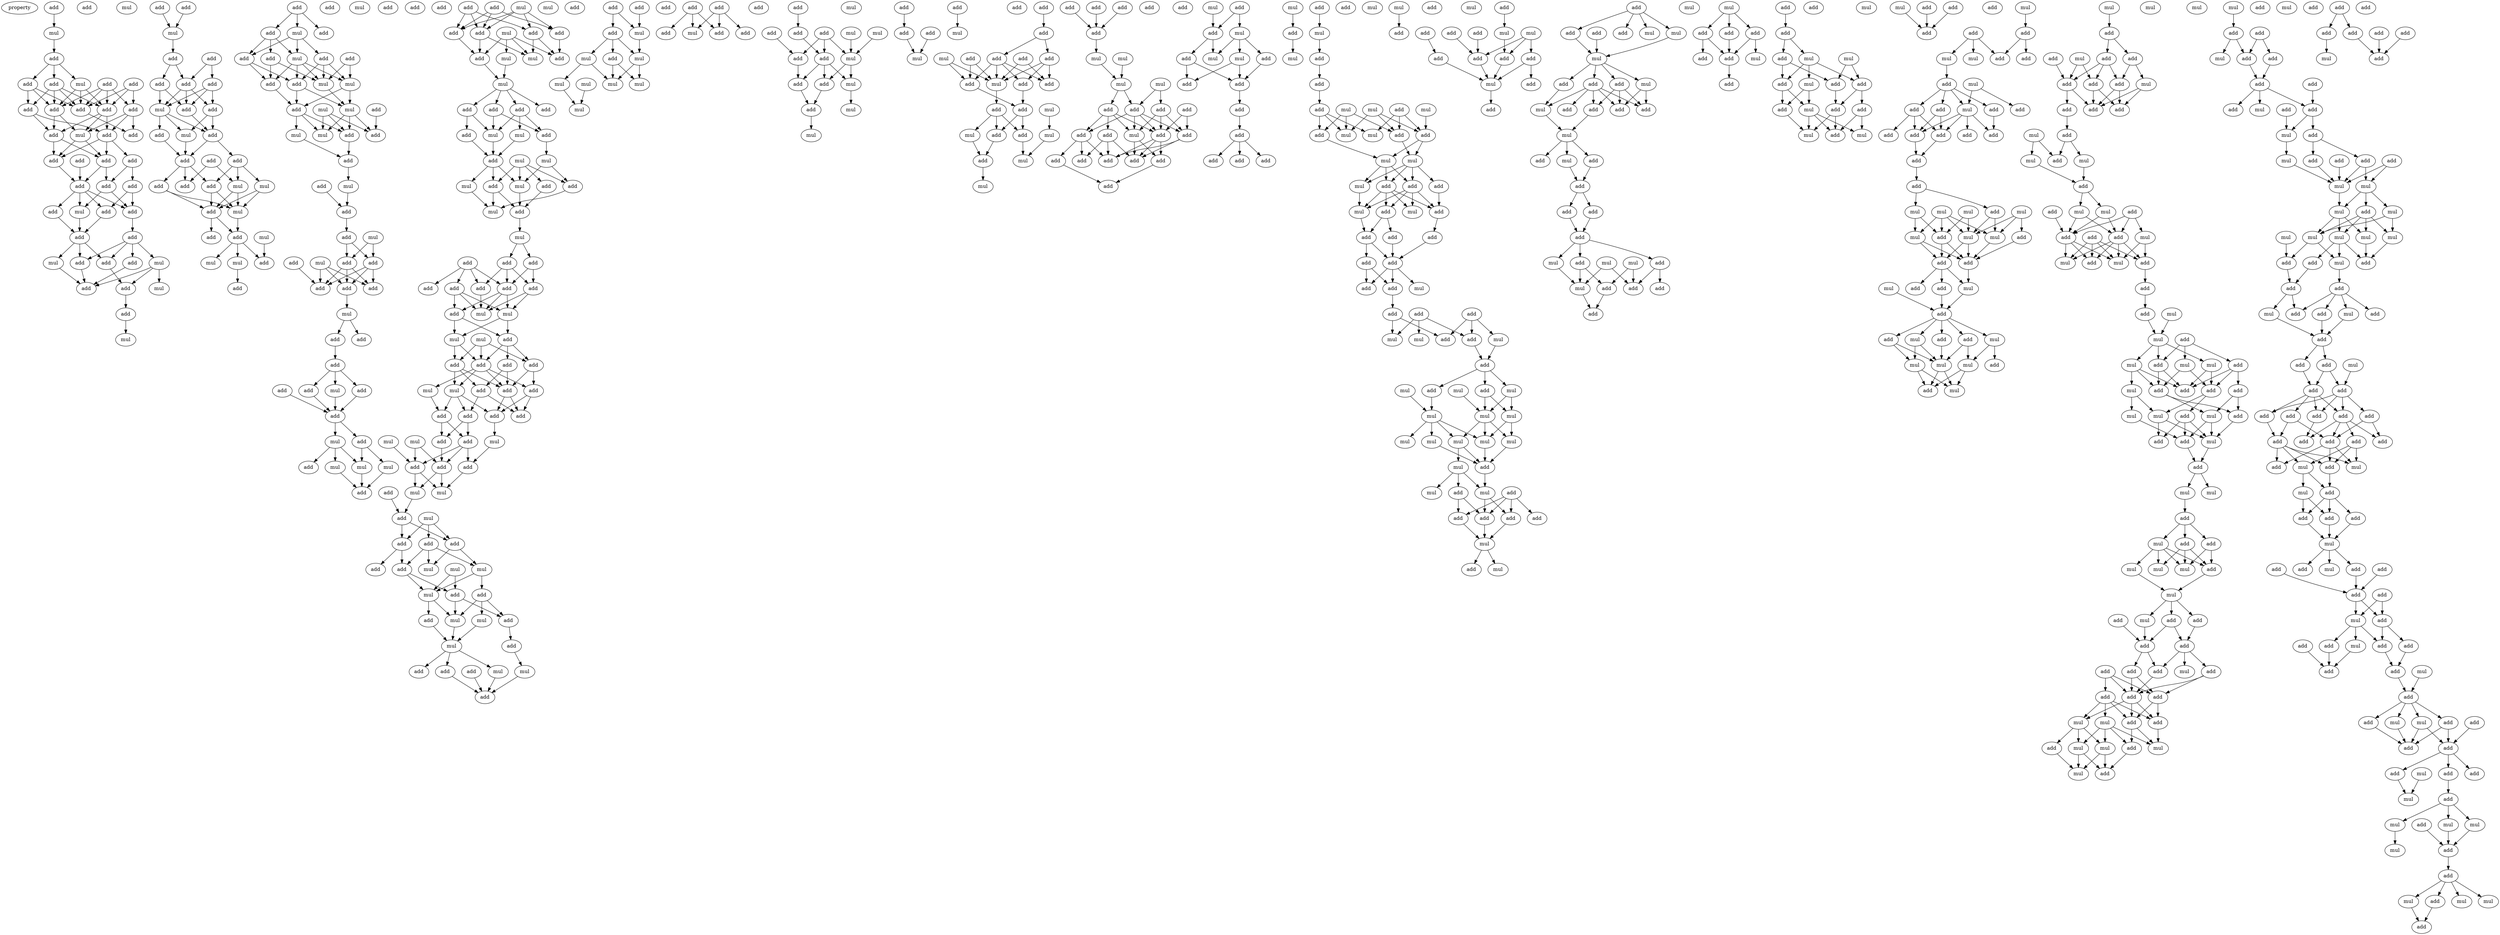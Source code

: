 digraph {
    node [fontcolor=black]
    property [mul=2,lf=1.8]
    0 [ label = add ];
    1 [ label = mul ];
    2 [ label = add ];
    3 [ label = add ];
    4 [ label = add ];
    5 [ label = mul ];
    6 [ label = add ];
    7 [ label = add ];
    8 [ label = add ];
    9 [ label = add ];
    10 [ label = add ];
    11 [ label = add ];
    12 [ label = add ];
    13 [ label = mul ];
    14 [ label = add ];
    15 [ label = add ];
    16 [ label = add ];
    17 [ label = add ];
    18 [ label = add ];
    19 [ label = add ];
    20 [ label = add ];
    21 [ label = add ];
    22 [ label = add ];
    23 [ label = add ];
    24 [ label = add ];
    25 [ label = add ];
    26 [ label = mul ];
    27 [ label = add ];
    28 [ label = add ];
    29 [ label = add ];
    30 [ label = add ];
    31 [ label = add ];
    32 [ label = mul ];
    33 [ label = add ];
    34 [ label = mul ];
    35 [ label = add ];
    36 [ label = mul ];
    37 [ label = add ];
    38 [ label = add ];
    39 [ label = add ];
    40 [ label = mul ];
    41 [ label = mul ];
    42 [ label = add ];
    43 [ label = add ];
    44 [ label = mul ];
    45 [ label = add ];
    46 [ label = add ];
    47 [ label = add ];
    48 [ label = add ];
    49 [ label = add ];
    50 [ label = add ];
    51 [ label = add ];
    52 [ label = mul ];
    53 [ label = add ];
    54 [ label = add ];
    55 [ label = mul ];
    56 [ label = add ];
    57 [ label = add ];
    58 [ label = add ];
    59 [ label = add ];
    60 [ label = add ];
    61 [ label = mul ];
    62 [ label = add ];
    63 [ label = mul ];
    64 [ label = add ];
    65 [ label = mul ];
    66 [ label = mul ];
    67 [ label = add ];
    68 [ label = add ];
    69 [ label = mul ];
    70 [ label = mul ];
    71 [ label = add ];
    72 [ label = add ];
    73 [ label = add ];
    74 [ label = mul ];
    75 [ label = add ];
    76 [ label = add ];
    77 [ label = add ];
    78 [ label = mul ];
    79 [ label = add ];
    80 [ label = add ];
    81 [ label = add ];
    82 [ label = add ];
    83 [ label = mul ];
    84 [ label = mul ];
    85 [ label = add ];
    86 [ label = add ];
    87 [ label = add ];
    88 [ label = mul ];
    89 [ label = mul ];
    90 [ label = add ];
    91 [ label = add ];
    92 [ label = mul ];
    93 [ label = add ];
    94 [ label = mul ];
    95 [ label = add ];
    96 [ label = add ];
    97 [ label = mul ];
    98 [ label = add ];
    99 [ label = mul ];
    100 [ label = add ];
    101 [ label = mul ];
    102 [ label = add ];
    103 [ label = add ];
    104 [ label = add ];
    105 [ label = add ];
    106 [ label = add ];
    107 [ label = mul ];
    108 [ label = add ];
    109 [ label = mul ];
    110 [ label = add ];
    111 [ label = add ];
    112 [ label = add ];
    113 [ label = add ];
    114 [ label = add ];
    115 [ label = add ];
    116 [ label = mul ];
    117 [ label = add ];
    118 [ label = add ];
    119 [ label = add ];
    120 [ label = mul ];
    121 [ label = add ];
    122 [ label = add ];
    123 [ label = mul ];
    124 [ label = mul ];
    125 [ label = mul ];
    126 [ label = add ];
    127 [ label = add ];
    128 [ label = mul ];
    129 [ label = add ];
    130 [ label = add ];
    131 [ label = add ];
    132 [ label = add ];
    133 [ label = add ];
    134 [ label = add ];
    135 [ label = mul ];
    136 [ label = mul ];
    137 [ label = mul ];
    138 [ label = mul ];
    139 [ label = add ];
    140 [ label = add ];
    141 [ label = mul ];
    142 [ label = add ];
    143 [ label = add ];
    144 [ label = add ];
    145 [ label = add ];
    146 [ label = mul ];
    147 [ label = add ];
    148 [ label = add ];
    149 [ label = mul ];
    150 [ label = mul ];
    151 [ label = add ];
    152 [ label = mul ];
    153 [ label = mul ];
    154 [ label = mul ];
    155 [ label = add ];
    156 [ label = add ];
    157 [ label = add ];
    158 [ label = add ];
    159 [ label = mul ];
    160 [ label = mul ];
    161 [ label = add ];
    162 [ label = add ];
    163 [ label = add ];
    164 [ label = add ];
    165 [ label = add ];
    166 [ label = add ];
    167 [ label = add ];
    168 [ label = add ];
    169 [ label = add ];
    170 [ label = mul ];
    171 [ label = mul ];
    172 [ label = mul ];
    173 [ label = add ];
    174 [ label = mul ];
    175 [ label = add ];
    176 [ label = add ];
    177 [ label = add ];
    178 [ label = add ];
    179 [ label = add ];
    180 [ label = add ];
    181 [ label = mul ];
    182 [ label = add ];
    183 [ label = mul ];
    184 [ label = add ];
    185 [ label = add ];
    186 [ label = add ];
    187 [ label = add ];
    188 [ label = mul ];
    189 [ label = mul ];
    190 [ label = mul ];
    191 [ label = add ];
    192 [ label = add ];
    193 [ label = add ];
    194 [ label = add ];
    195 [ label = add ];
    196 [ label = add ];
    197 [ label = mul ];
    198 [ label = mul ];
    199 [ label = mul ];
    200 [ label = add ];
    201 [ label = add ];
    202 [ label = add ];
    203 [ label = add ];
    204 [ label = add ];
    205 [ label = mul ];
    206 [ label = mul ];
    207 [ label = add ];
    208 [ label = mul ];
    209 [ label = mul ];
    210 [ label = add ];
    211 [ label = add ];
    212 [ label = add ];
    213 [ label = add ];
    214 [ label = mul ];
    215 [ label = mul ];
    216 [ label = mul ];
    217 [ label = add ];
    218 [ label = add ];
    219 [ label = add ];
    220 [ label = mul ];
    221 [ label = add ];
    222 [ label = mul ];
    223 [ label = add ];
    224 [ label = add ];
    225 [ label = add ];
    226 [ label = add ];
    227 [ label = add ];
    228 [ label = add ];
    229 [ label = mul ];
    230 [ label = mul ];
    231 [ label = mul ];
    232 [ label = add ];
    233 [ label = mul ];
    234 [ label = mul ];
    235 [ label = mul ];
    236 [ label = mul ];
    237 [ label = mul ];
    238 [ label = add ];
    239 [ label = add ];
    240 [ label = add ];
    241 [ label = mul ];
    242 [ label = add ];
    243 [ label = add ];
    244 [ label = add ];
    245 [ label = add ];
    246 [ label = mul ];
    247 [ label = add ];
    248 [ label = mul ];
    249 [ label = add ];
    250 [ label = add ];
    251 [ label = mul ];
    252 [ label = add ];
    253 [ label = add ];
    254 [ label = add ];
    255 [ label = mul ];
    256 [ label = add ];
    257 [ label = mul ];
    258 [ label = add ];
    259 [ label = mul ];
    260 [ label = mul ];
    261 [ label = add ];
    262 [ label = add ];
    263 [ label = add ];
    264 [ label = add ];
    265 [ label = mul ];
    266 [ label = mul ];
    267 [ label = add ];
    268 [ label = add ];
    269 [ label = add ];
    270 [ label = add ];
    271 [ label = add ];
    272 [ label = add ];
    273 [ label = mul ];
    274 [ label = add ];
    275 [ label = mul ];
    276 [ label = add ];
    277 [ label = add ];
    278 [ label = add ];
    279 [ label = add ];
    280 [ label = mul ];
    281 [ label = add ];
    282 [ label = add ];
    283 [ label = add ];
    284 [ label = mul ];
    285 [ label = mul ];
    286 [ label = mul ];
    287 [ label = add ];
    288 [ label = mul ];
    289 [ label = add ];
    290 [ label = add ];
    291 [ label = add ];
    292 [ label = add ];
    293 [ label = mul ];
    294 [ label = add ];
    295 [ label = mul ];
    296 [ label = mul ];
    297 [ label = mul ];
    298 [ label = add ];
    299 [ label = add ];
    300 [ label = add ];
    301 [ label = add ];
    302 [ label = add ];
    303 [ label = add ];
    304 [ label = add ];
    305 [ label = add ];
    306 [ label = mul ];
    307 [ label = add ];
    308 [ label = add ];
    309 [ label = add ];
    310 [ label = add ];
    311 [ label = add ];
    312 [ label = add ];
    313 [ label = add ];
    314 [ label = mul ];
    315 [ label = add ];
    316 [ label = add ];
    317 [ label = mul ];
    318 [ label = add ];
    319 [ label = add ];
    320 [ label = mul ];
    321 [ label = mul ];
    322 [ label = add ];
    323 [ label = add ];
    324 [ label = add ];
    325 [ label = add ];
    326 [ label = add ];
    327 [ label = add ];
    328 [ label = add ];
    329 [ label = mul ];
    330 [ label = add ];
    331 [ label = add ];
    332 [ label = mul ];
    333 [ label = mul ];
    334 [ label = add ];
    335 [ label = add ];
    336 [ label = add ];
    337 [ label = mul ];
    338 [ label = add ];
    339 [ label = mul ];
    340 [ label = mul ];
    341 [ label = add ];
    342 [ label = mul ];
    343 [ label = add ];
    344 [ label = add ];
    345 [ label = mul ];
    346 [ label = mul ];
    347 [ label = mul ];
    348 [ label = add ];
    349 [ label = mul ];
    350 [ label = add ];
    351 [ label = add ];
    352 [ label = add ];
    353 [ label = mul ];
    354 [ label = add ];
    355 [ label = mul ];
    356 [ label = add ];
    357 [ label = add ];
    358 [ label = add ];
    359 [ label = add ];
    360 [ label = add ];
    361 [ label = add ];
    362 [ label = add ];
    363 [ label = mul ];
    364 [ label = add ];
    365 [ label = add ];
    366 [ label = add ];
    367 [ label = add ];
    368 [ label = add ];
    369 [ label = mul ];
    370 [ label = mul ];
    371 [ label = mul ];
    372 [ label = add ];
    373 [ label = add ];
    374 [ label = add ];
    375 [ label = mul ];
    376 [ label = mul ];
    377 [ label = mul ];
    378 [ label = add ];
    379 [ label = mul ];
    380 [ label = mul ];
    381 [ label = mul ];
    382 [ label = mul ];
    383 [ label = mul ];
    384 [ label = mul ];
    385 [ label = mul ];
    386 [ label = mul ];
    387 [ label = mul ];
    388 [ label = add ];
    389 [ label = mul ];
    390 [ label = add ];
    391 [ label = add ];
    392 [ label = mul ];
    393 [ label = mul ];
    394 [ label = add ];
    395 [ label = add ];
    396 [ label = add ];
    397 [ label = add ];
    398 [ label = mul ];
    399 [ label = add ];
    400 [ label = mul ];
    401 [ label = mul ];
    402 [ label = add ];
    403 [ label = add ];
    404 [ label = mul ];
    405 [ label = add ];
    406 [ label = add ];
    407 [ label = mul ];
    408 [ label = add ];
    409 [ label = add ];
    410 [ label = mul ];
    411 [ label = add ];
    412 [ label = add ];
    413 [ label = add ];
    414 [ label = add ];
    415 [ label = add ];
    416 [ label = mul ];
    417 [ label = add ];
    418 [ label = add ];
    419 [ label = mul ];
    420 [ label = add ];
    421 [ label = add ];
    422 [ label = mul ];
    423 [ label = add ];
    424 [ label = mul ];
    425 [ label = add ];
    426 [ label = add ];
    427 [ label = add ];
    428 [ label = mul ];
    429 [ label = add ];
    430 [ label = mul ];
    431 [ label = add ];
    432 [ label = add ];
    433 [ label = add ];
    434 [ label = mul ];
    435 [ label = add ];
    436 [ label = mul ];
    437 [ label = mul ];
    438 [ label = add ];
    439 [ label = add ];
    440 [ label = add ];
    441 [ label = add ];
    442 [ label = add ];
    443 [ label = mul ];
    444 [ label = mul ];
    445 [ label = mul ];
    446 [ label = add ];
    447 [ label = add ];
    448 [ label = add ];
    449 [ label = add ];
    450 [ label = mul ];
    451 [ label = add ];
    452 [ label = add ];
    453 [ label = mul ];
    454 [ label = add ];
    455 [ label = add ];
    456 [ label = add ];
    457 [ label = add ];
    458 [ label = add ];
    459 [ label = mul ];
    460 [ label = add ];
    461 [ label = add ];
    462 [ label = add ];
    463 [ label = mul ];
    464 [ label = add ];
    465 [ label = mul ];
    466 [ label = add ];
    467 [ label = mul ];
    468 [ label = add ];
    469 [ label = add ];
    470 [ label = mul ];
    471 [ label = add ];
    472 [ label = add ];
    473 [ label = add ];
    474 [ label = mul ];
    475 [ label = mul ];
    476 [ label = add ];
    477 [ label = add ];
    478 [ label = mul ];
    479 [ label = mul ];
    480 [ label = add ];
    481 [ label = add ];
    482 [ label = add ];
    483 [ label = add ];
    484 [ label = mul ];
    485 [ label = add ];
    486 [ label = add ];
    487 [ label = add ];
    488 [ label = add ];
    489 [ label = mul ];
    490 [ label = mul ];
    491 [ label = add ];
    492 [ label = mul ];
    493 [ label = add ];
    494 [ label = add ];
    495 [ label = mul ];
    496 [ label = add ];
    497 [ label = add ];
    498 [ label = add ];
    499 [ label = add ];
    500 [ label = add ];
    501 [ label = add ];
    502 [ label = add ];
    503 [ label = add ];
    504 [ label = add ];
    505 [ label = mul ];
    506 [ label = mul ];
    507 [ label = mul ];
    508 [ label = mul ];
    509 [ label = add ];
    510 [ label = add ];
    511 [ label = mul ];
    512 [ label = add ];
    513 [ label = mul ];
    514 [ label = mul ];
    515 [ label = add ];
    516 [ label = add ];
    517 [ label = mul ];
    518 [ label = add ];
    519 [ label = mul ];
    520 [ label = add ];
    521 [ label = add ];
    522 [ label = mul ];
    523 [ label = add ];
    524 [ label = add ];
    525 [ label = mul ];
    526 [ label = add ];
    527 [ label = mul ];
    528 [ label = mul ];
    529 [ label = add ];
    530 [ label = mul ];
    531 [ label = add ];
    532 [ label = mul ];
    533 [ label = mul ];
    534 [ label = add ];
    535 [ label = add ];
    536 [ label = add ];
    537 [ label = mul ];
    538 [ label = add ];
    539 [ label = add ];
    540 [ label = mul ];
    541 [ label = add ];
    542 [ label = add ];
    543 [ label = add ];
    544 [ label = add ];
    545 [ label = add ];
    546 [ label = add ];
    547 [ label = mul ];
    548 [ label = mul ];
    549 [ label = add ];
    550 [ label = mul ];
    551 [ label = add ];
    552 [ label = mul ];
    553 [ label = mul ];
    554 [ label = add ];
    555 [ label = add ];
    556 [ label = add ];
    557 [ label = add ];
    558 [ label = mul ];
    559 [ label = add ];
    560 [ label = mul ];
    561 [ label = add ];
    562 [ label = mul ];
    563 [ label = add ];
    564 [ label = add ];
    565 [ label = add ];
    566 [ label = mul ];
    567 [ label = add ];
    568 [ label = mul ];
    569 [ label = add ];
    570 [ label = add ];
    571 [ label = mul ];
    572 [ label = mul ];
    573 [ label = mul ];
    574 [ label = add ];
    575 [ label = add ];
    576 [ label = add ];
    577 [ label = add ];
    578 [ label = mul ];
    579 [ label = mul ];
    580 [ label = add ];
    581 [ label = mul ];
    582 [ label = mul ];
    583 [ label = add ];
    584 [ label = add ];
    585 [ label = mul ];
    586 [ label = add ];
    587 [ label = add ];
    588 [ label = mul ];
    589 [ label = mul ];
    590 [ label = add ];
    591 [ label = add ];
    592 [ label = add ];
    593 [ label = mul ];
    594 [ label = mul ];
    595 [ label = add ];
    596 [ label = mul ];
    597 [ label = mul ];
    598 [ label = mul ];
    599 [ label = add ];
    600 [ label = mul ];
    601 [ label = add ];
    602 [ label = add ];
    603 [ label = add ];
    604 [ label = add ];
    605 [ label = mul ];
    606 [ label = add ];
    607 [ label = add ];
    608 [ label = add ];
    609 [ label = add ];
    610 [ label = add ];
    611 [ label = add ];
    612 [ label = add ];
    613 [ label = add ];
    614 [ label = mul ];
    615 [ label = add ];
    616 [ label = mul ];
    617 [ label = mul ];
    618 [ label = mul ];
    619 [ label = mul ];
    620 [ label = add ];
    621 [ label = add ];
    622 [ label = add ];
    623 [ label = mul ];
    624 [ label = mul ];
    625 [ label = mul ];
    626 [ label = mul ];
    627 [ label = add ];
    628 [ label = add ];
    629 [ label = add ];
    630 [ label = add ];
    631 [ label = mul ];
    632 [ label = add ];
    633 [ label = add ];
    634 [ label = add ];
    635 [ label = mul ];
    636 [ label = add ];
    637 [ label = add ];
    638 [ label = add ];
    639 [ label = mul ];
    640 [ label = add ];
    641 [ label = add ];
    642 [ label = add ];
    643 [ label = add ];
    644 [ label = add ];
    645 [ label = mul ];
    646 [ label = mul ];
    647 [ label = mul ];
    648 [ label = mul ];
    649 [ label = mul ];
    650 [ label = add ];
    651 [ label = mul ];
    652 [ label = mul ];
    653 [ label = mul ];
    654 [ label = mul ];
    655 [ label = mul ];
    656 [ label = mul ];
    657 [ label = add ];
    658 [ label = add ];
    659 [ label = add ];
    660 [ label = add ];
    661 [ label = add ];
    662 [ label = add ];
    663 [ label = mul ];
    664 [ label = add ];
    665 [ label = add ];
    666 [ label = mul ];
    667 [ label = add ];
    668 [ label = mul ];
    669 [ label = add ];
    670 [ label = add ];
    671 [ label = add ];
    672 [ label = add ];
    673 [ label = add ];
    674 [ label = add ];
    675 [ label = add ];
    676 [ label = add ];
    677 [ label = add ];
    678 [ label = add ];
    679 [ label = add ];
    680 [ label = add ];
    681 [ label = add ];
    682 [ label = add ];
    683 [ label = add ];
    684 [ label = add ];
    685 [ label = mul ];
    686 [ label = mul ];
    687 [ label = add ];
    688 [ label = mul ];
    689 [ label = mul ];
    690 [ label = add ];
    691 [ label = add ];
    692 [ label = add ];
    693 [ label = mul ];
    694 [ label = add ];
    695 [ label = add ];
    696 [ label = add ];
    697 [ label = mul ];
    698 [ label = add ];
    699 [ label = add ];
    700 [ label = add ];
    701 [ label = mul ];
    702 [ label = add ];
    703 [ label = add ];
    704 [ label = add ];
    705 [ label = mul ];
    706 [ label = add ];
    707 [ label = add ];
    708 [ label = mul ];
    709 [ label = add ];
    710 [ label = add ];
    711 [ label = add ];
    712 [ label = add ];
    713 [ label = add ];
    714 [ label = add ];
    715 [ label = mul ];
    716 [ label = mul ];
    717 [ label = add ];
    718 [ label = add ];
    719 [ label = add ];
    720 [ label = add ];
    721 [ label = add ];
    722 [ label = mul ];
    723 [ label = add ];
    724 [ label = mul ];
    725 [ label = mul ];
    726 [ label = mul ];
    727 [ label = add ];
    728 [ label = add ];
    729 [ label = mul ];
    730 [ label = mul ];
    731 [ label = add ];
    732 [ label = add ];
    733 [ label = mul ];
    734 [ label = mul ];
    735 [ label = add ];
    736 [ label = mul ];
    737 [ label = add ];
    738 [ label = add ];
    739 [ label = add ];
    740 [ label = add ];
    741 [ label = add ];
    742 [ label = add ];
    743 [ label = add ];
    744 [ label = mul ];
    745 [ label = add ];
    0 -> 1 [ name = 0 ];
    1 -> 2 [ name = 1 ];
    2 -> 3 [ name = 2 ];
    2 -> 4 [ name = 3 ];
    2 -> 5 [ name = 4 ];
    3 -> 8 [ name = 5 ];
    3 -> 10 [ name = 6 ];
    3 -> 11 [ name = 7 ];
    4 -> 8 [ name = 8 ];
    4 -> 10 [ name = 9 ];
    4 -> 11 [ name = 10 ];
    4 -> 12 [ name = 11 ];
    5 -> 10 [ name = 12 ];
    5 -> 11 [ name = 13 ];
    5 -> 12 [ name = 14 ];
    6 -> 9 [ name = 15 ];
    6 -> 11 [ name = 16 ];
    6 -> 12 [ name = 17 ];
    7 -> 9 [ name = 18 ];
    7 -> 10 [ name = 19 ];
    7 -> 11 [ name = 20 ];
    7 -> 12 [ name = 21 ];
    8 -> 15 [ name = 22 ];
    8 -> 16 [ name = 23 ];
    9 -> 13 [ name = 24 ];
    9 -> 14 [ name = 25 ];
    9 -> 15 [ name = 26 ];
    10 -> 13 [ name = 27 ];
    10 -> 16 [ name = 28 ];
    11 -> 14 [ name = 29 ];
    12 -> 13 [ name = 30 ];
    12 -> 15 [ name = 31 ];
    12 -> 16 [ name = 32 ];
    13 -> 18 [ name = 33 ];
    13 -> 20 [ name = 34 ];
    15 -> 17 [ name = 35 ];
    15 -> 18 [ name = 36 ];
    15 -> 20 [ name = 37 ];
    16 -> 18 [ name = 38 ];
    16 -> 20 [ name = 39 ];
    17 -> 22 [ name = 40 ];
    17 -> 23 [ name = 41 ];
    18 -> 21 [ name = 42 ];
    18 -> 22 [ name = 43 ];
    19 -> 21 [ name = 44 ];
    20 -> 21 [ name = 45 ];
    21 -> 24 [ name = 46 ];
    21 -> 26 [ name = 47 ];
    21 -> 27 [ name = 48 ];
    21 -> 28 [ name = 49 ];
    22 -> 24 [ name = 50 ];
    22 -> 26 [ name = 51 ];
    23 -> 24 [ name = 52 ];
    23 -> 28 [ name = 53 ];
    24 -> 29 [ name = 54 ];
    26 -> 30 [ name = 55 ];
    27 -> 30 [ name = 56 ];
    28 -> 30 [ name = 57 ];
    29 -> 31 [ name = 58 ];
    29 -> 33 [ name = 59 ];
    29 -> 34 [ name = 60 ];
    29 -> 35 [ name = 61 ];
    30 -> 31 [ name = 62 ];
    30 -> 32 [ name = 63 ];
    30 -> 33 [ name = 64 ];
    31 -> 38 [ name = 65 ];
    32 -> 37 [ name = 66 ];
    33 -> 37 [ name = 67 ];
    34 -> 36 [ name = 68 ];
    34 -> 37 [ name = 69 ];
    34 -> 38 [ name = 70 ];
    35 -> 37 [ name = 71 ];
    38 -> 39 [ name = 72 ];
    39 -> 41 [ name = 73 ];
    42 -> 44 [ name = 74 ];
    43 -> 44 [ name = 75 ];
    44 -> 46 [ name = 76 ];
    45 -> 47 [ name = 77 ];
    45 -> 49 [ name = 78 ];
    46 -> 47 [ name = 79 ];
    46 -> 48 [ name = 80 ];
    47 -> 50 [ name = 81 ];
    47 -> 51 [ name = 82 ];
    47 -> 52 [ name = 83 ];
    48 -> 50 [ name = 84 ];
    48 -> 52 [ name = 85 ];
    49 -> 50 [ name = 86 ];
    49 -> 51 [ name = 87 ];
    49 -> 52 [ name = 88 ];
    50 -> 54 [ name = 89 ];
    51 -> 54 [ name = 90 ];
    51 -> 55 [ name = 91 ];
    52 -> 53 [ name = 92 ];
    52 -> 54 [ name = 93 ];
    52 -> 55 [ name = 94 ];
    53 -> 58 [ name = 95 ];
    54 -> 56 [ name = 96 ];
    54 -> 58 [ name = 97 ];
    55 -> 58 [ name = 98 ];
    56 -> 59 [ name = 99 ];
    56 -> 61 [ name = 100 ];
    56 -> 63 [ name = 101 ];
    57 -> 62 [ name = 102 ];
    57 -> 63 [ name = 103 ];
    58 -> 59 [ name = 104 ];
    58 -> 60 [ name = 105 ];
    58 -> 62 [ name = 106 ];
    59 -> 64 [ name = 107 ];
    59 -> 65 [ name = 108 ];
    60 -> 64 [ name = 109 ];
    60 -> 65 [ name = 110 ];
    61 -> 64 [ name = 111 ];
    61 -> 65 [ name = 112 ];
    63 -> 64 [ name = 113 ];
    63 -> 65 [ name = 114 ];
    64 -> 67 [ name = 115 ];
    64 -> 68 [ name = 116 ];
    65 -> 68 [ name = 117 ];
    66 -> 71 [ name = 118 ];
    68 -> 69 [ name = 119 ];
    68 -> 70 [ name = 120 ];
    68 -> 71 [ name = 121 ];
    70 -> 73 [ name = 122 ];
    72 -> 74 [ name = 123 ];
    72 -> 75 [ name = 124 ];
    72 -> 76 [ name = 125 ];
    74 -> 78 [ name = 126 ];
    74 -> 79 [ name = 127 ];
    74 -> 81 [ name = 128 ];
    75 -> 77 [ name = 129 ];
    75 -> 78 [ name = 130 ];
    75 -> 79 [ name = 131 ];
    77 -> 82 [ name = 132 ];
    77 -> 83 [ name = 133 ];
    78 -> 82 [ name = 134 ];
    78 -> 83 [ name = 135 ];
    78 -> 84 [ name = 136 ];
    78 -> 85 [ name = 137 ];
    79 -> 82 [ name = 138 ];
    79 -> 85 [ name = 139 ];
    80 -> 83 [ name = 140 ];
    80 -> 84 [ name = 141 ];
    81 -> 83 [ name = 142 ];
    81 -> 84 [ name = 143 ];
    81 -> 85 [ name = 144 ];
    82 -> 87 [ name = 145 ];
    83 -> 88 [ name = 146 ];
    84 -> 87 [ name = 147 ];
    84 -> 88 [ name = 148 ];
    85 -> 87 [ name = 149 ];
    85 -> 88 [ name = 150 ];
    86 -> 93 [ name = 151 ];
    87 -> 90 [ name = 152 ];
    87 -> 92 [ name = 153 ];
    87 -> 94 [ name = 154 ];
    88 -> 90 [ name = 155 ];
    88 -> 93 [ name = 156 ];
    88 -> 94 [ name = 157 ];
    89 -> 90 [ name = 158 ];
    89 -> 93 [ name = 159 ];
    89 -> 94 [ name = 160 ];
    90 -> 95 [ name = 161 ];
    92 -> 95 [ name = 162 ];
    95 -> 97 [ name = 163 ];
    96 -> 98 [ name = 164 ];
    97 -> 98 [ name = 165 ];
    98 -> 100 [ name = 166 ];
    99 -> 103 [ name = 167 ];
    99 -> 104 [ name = 168 ];
    100 -> 103 [ name = 169 ];
    100 -> 104 [ name = 170 ];
    101 -> 105 [ name = 171 ];
    101 -> 106 [ name = 172 ];
    101 -> 108 [ name = 173 ];
    102 -> 105 [ name = 174 ];
    103 -> 105 [ name = 175 ];
    103 -> 106 [ name = 176 ];
    103 -> 108 [ name = 177 ];
    104 -> 105 [ name = 178 ];
    104 -> 106 [ name = 179 ];
    104 -> 108 [ name = 180 ];
    106 -> 109 [ name = 181 ];
    109 -> 110 [ name = 182 ];
    109 -> 111 [ name = 183 ];
    110 -> 113 [ name = 184 ];
    113 -> 115 [ name = 185 ];
    113 -> 116 [ name = 186 ];
    113 -> 117 [ name = 187 ];
    114 -> 119 [ name = 188 ];
    115 -> 119 [ name = 189 ];
    116 -> 119 [ name = 190 ];
    117 -> 119 [ name = 191 ];
    119 -> 120 [ name = 192 ];
    119 -> 121 [ name = 193 ];
    120 -> 122 [ name = 194 ];
    120 -> 123 [ name = 195 ];
    120 -> 125 [ name = 196 ];
    121 -> 123 [ name = 197 ];
    121 -> 124 [ name = 198 ];
    123 -> 127 [ name = 199 ];
    124 -> 127 [ name = 200 ];
    125 -> 127 [ name = 201 ];
    128 -> 131 [ name = 202 ];
    128 -> 132 [ name = 203 ];
    128 -> 133 [ name = 204 ];
    128 -> 134 [ name = 205 ];
    129 -> 131 [ name = 206 ];
    129 -> 132 [ name = 207 ];
    129 -> 134 [ name = 208 ];
    130 -> 132 [ name = 209 ];
    130 -> 133 [ name = 210 ];
    130 -> 134 [ name = 211 ];
    131 -> 138 [ name = 212 ];
    131 -> 139 [ name = 213 ];
    132 -> 138 [ name = 214 ];
    132 -> 140 [ name = 215 ];
    133 -> 139 [ name = 216 ];
    134 -> 140 [ name = 217 ];
    135 -> 136 [ name = 218 ];
    135 -> 138 [ name = 219 ];
    135 -> 139 [ name = 220 ];
    135 -> 140 [ name = 221 ];
    136 -> 141 [ name = 222 ];
    140 -> 141 [ name = 223 ];
    141 -> 142 [ name = 224 ];
    141 -> 143 [ name = 225 ];
    141 -> 144 [ name = 226 ];
    141 -> 145 [ name = 227 ];
    142 -> 146 [ name = 228 ];
    142 -> 147 [ name = 229 ];
    142 -> 149 [ name = 230 ];
    143 -> 147 [ name = 231 ];
    143 -> 149 [ name = 232 ];
    144 -> 148 [ name = 233 ];
    144 -> 149 [ name = 234 ];
    146 -> 151 [ name = 235 ];
    147 -> 150 [ name = 236 ];
    148 -> 151 [ name = 237 ];
    149 -> 151 [ name = 238 ];
    150 -> 153 [ name = 239 ];
    150 -> 155 [ name = 240 ];
    151 -> 153 [ name = 241 ];
    151 -> 154 [ name = 242 ];
    151 -> 157 [ name = 243 ];
    152 -> 153 [ name = 244 ];
    152 -> 155 [ name = 245 ];
    152 -> 156 [ name = 246 ];
    152 -> 157 [ name = 247 ];
    153 -> 158 [ name = 248 ];
    154 -> 159 [ name = 249 ];
    155 -> 159 [ name = 250 ];
    156 -> 158 [ name = 251 ];
    157 -> 158 [ name = 252 ];
    157 -> 159 [ name = 253 ];
    158 -> 160 [ name = 254 ];
    160 -> 162 [ name = 255 ];
    160 -> 163 [ name = 256 ];
    161 -> 164 [ name = 257 ];
    161 -> 165 [ name = 258 ];
    161 -> 167 [ name = 259 ];
    161 -> 168 [ name = 260 ];
    162 -> 164 [ name = 261 ];
    162 -> 166 [ name = 262 ];
    162 -> 168 [ name = 263 ];
    163 -> 166 [ name = 264 ];
    163 -> 168 [ name = 265 ];
    164 -> 171 [ name = 266 ];
    165 -> 169 [ name = 267 ];
    165 -> 170 [ name = 268 ];
    165 -> 171 [ name = 269 ];
    166 -> 170 [ name = 270 ];
    166 -> 171 [ name = 271 ];
    168 -> 169 [ name = 272 ];
    168 -> 170 [ name = 273 ];
    168 -> 171 [ name = 274 ];
    169 -> 172 [ name = 275 ];
    169 -> 173 [ name = 276 ];
    170 -> 172 [ name = 277 ];
    170 -> 173 [ name = 278 ];
    172 -> 176 [ name = 279 ];
    172 -> 178 [ name = 280 ];
    173 -> 175 [ name = 281 ];
    173 -> 176 [ name = 282 ];
    173 -> 177 [ name = 283 ];
    174 -> 175 [ name = 284 ];
    174 -> 176 [ name = 285 ];
    174 -> 178 [ name = 286 ];
    175 -> 179 [ name = 287 ];
    175 -> 180 [ name = 288 ];
    176 -> 179 [ name = 289 ];
    176 -> 180 [ name = 290 ];
    176 -> 181 [ name = 291 ];
    176 -> 183 [ name = 292 ];
    177 -> 180 [ name = 293 ];
    177 -> 182 [ name = 294 ];
    178 -> 180 [ name = 295 ];
    178 -> 182 [ name = 296 ];
    178 -> 183 [ name = 297 ];
    179 -> 185 [ name = 298 ];
    179 -> 186 [ name = 299 ];
    180 -> 185 [ name = 300 ];
    180 -> 186 [ name = 301 ];
    181 -> 184 [ name = 302 ];
    182 -> 186 [ name = 303 ];
    182 -> 187 [ name = 304 ];
    183 -> 184 [ name = 305 ];
    183 -> 185 [ name = 306 ];
    183 -> 187 [ name = 307 ];
    184 -> 191 [ name = 308 ];
    184 -> 192 [ name = 309 ];
    185 -> 189 [ name = 310 ];
    187 -> 191 [ name = 311 ];
    187 -> 192 [ name = 312 ];
    188 -> 193 [ name = 313 ];
    188 -> 194 [ name = 314 ];
    189 -> 195 [ name = 315 ];
    190 -> 193 [ name = 316 ];
    191 -> 193 [ name = 317 ];
    191 -> 194 [ name = 318 ];
    191 -> 195 [ name = 319 ];
    192 -> 194 [ name = 320 ];
    193 -> 197 [ name = 321 ];
    193 -> 198 [ name = 322 ];
    194 -> 197 [ name = 323 ];
    194 -> 198 [ name = 324 ];
    195 -> 198 [ name = 325 ];
    196 -> 200 [ name = 326 ];
    197 -> 200 [ name = 327 ];
    199 -> 201 [ name = 328 ];
    199 -> 202 [ name = 329 ];
    199 -> 203 [ name = 330 ];
    200 -> 202 [ name = 331 ];
    200 -> 203 [ name = 332 ];
    201 -> 206 [ name = 333 ];
    201 -> 207 [ name = 334 ];
    201 -> 208 [ name = 335 ];
    202 -> 204 [ name = 336 ];
    202 -> 207 [ name = 337 ];
    203 -> 206 [ name = 338 ];
    203 -> 208 [ name = 339 ];
    205 -> 209 [ name = 340 ];
    205 -> 211 [ name = 341 ];
    206 -> 209 [ name = 342 ];
    206 -> 210 [ name = 343 ];
    207 -> 209 [ name = 344 ];
    207 -> 211 [ name = 345 ];
    209 -> 212 [ name = 346 ];
    209 -> 215 [ name = 347 ];
    210 -> 213 [ name = 348 ];
    210 -> 214 [ name = 349 ];
    210 -> 215 [ name = 350 ];
    211 -> 213 [ name = 351 ];
    211 -> 215 [ name = 352 ];
    212 -> 216 [ name = 353 ];
    213 -> 217 [ name = 354 ];
    214 -> 216 [ name = 355 ];
    215 -> 216 [ name = 356 ];
    216 -> 219 [ name = 357 ];
    216 -> 221 [ name = 358 ];
    216 -> 222 [ name = 359 ];
    217 -> 220 [ name = 360 ];
    218 -> 223 [ name = 361 ];
    220 -> 223 [ name = 362 ];
    221 -> 223 [ name = 363 ];
    222 -> 223 [ name = 364 ];
    225 -> 228 [ name = 365 ];
    225 -> 229 [ name = 366 ];
    226 -> 229 [ name = 367 ];
    228 -> 230 [ name = 368 ];
    228 -> 231 [ name = 369 ];
    228 -> 232 [ name = 370 ];
    229 -> 231 [ name = 371 ];
    230 -> 233 [ name = 372 ];
    230 -> 234 [ name = 373 ];
    231 -> 234 [ name = 374 ];
    231 -> 235 [ name = 375 ];
    232 -> 234 [ name = 376 ];
    232 -> 235 [ name = 377 ];
    233 -> 237 [ name = 378 ];
    236 -> 237 [ name = 379 ];
    238 -> 240 [ name = 380 ];
    238 -> 241 [ name = 381 ];
    238 -> 244 [ name = 382 ];
    239 -> 241 [ name = 383 ];
    239 -> 242 [ name = 384 ];
    239 -> 244 [ name = 385 ];
    245 -> 247 [ name = 386 ];
    246 -> 251 [ name = 387 ];
    247 -> 252 [ name = 388 ];
    248 -> 251 [ name = 389 ];
    249 -> 253 [ name = 390 ];
    250 -> 251 [ name = 391 ];
    250 -> 252 [ name = 392 ];
    250 -> 253 [ name = 393 ];
    251 -> 255 [ name = 394 ];
    251 -> 256 [ name = 395 ];
    252 -> 254 [ name = 396 ];
    252 -> 255 [ name = 397 ];
    252 -> 256 [ name = 398 ];
    253 -> 254 [ name = 399 ];
    254 -> 258 [ name = 400 ];
    255 -> 259 [ name = 401 ];
    256 -> 258 [ name = 402 ];
    258 -> 260 [ name = 403 ];
    261 -> 262 [ name = 404 ];
    262 -> 265 [ name = 405 ];
    263 -> 265 [ name = 406 ];
    264 -> 266 [ name = 407 ];
    268 -> 269 [ name = 408 ];
    269 -> 271 [ name = 409 ];
    269 -> 272 [ name = 410 ];
    270 -> 275 [ name = 411 ];
    270 -> 277 [ name = 412 ];
    271 -> 275 [ name = 413 ];
    271 -> 276 [ name = 414 ];
    271 -> 277 [ name = 415 ];
    271 -> 278 [ name = 416 ];
    272 -> 275 [ name = 417 ];
    272 -> 276 [ name = 418 ];
    272 -> 277 [ name = 419 ];
    273 -> 275 [ name = 420 ];
    273 -> 278 [ name = 421 ];
    274 -> 275 [ name = 422 ];
    274 -> 278 [ name = 423 ];
    275 -> 281 [ name = 424 ];
    276 -> 279 [ name = 425 ];
    278 -> 279 [ name = 426 ];
    279 -> 282 [ name = 427 ];
    279 -> 283 [ name = 428 ];
    280 -> 284 [ name = 429 ];
    281 -> 282 [ name = 430 ];
    281 -> 283 [ name = 431 ];
    281 -> 285 [ name = 432 ];
    282 -> 286 [ name = 433 ];
    283 -> 287 [ name = 434 ];
    284 -> 286 [ name = 435 ];
    285 -> 287 [ name = 436 ];
    287 -> 288 [ name = 437 ];
    289 -> 292 [ name = 438 ];
    290 -> 292 [ name = 439 ];
    291 -> 292 [ name = 440 ];
    292 -> 293 [ name = 441 ];
    293 -> 296 [ name = 442 ];
    295 -> 296 [ name = 443 ];
    296 -> 298 [ name = 444 ];
    296 -> 299 [ name = 445 ];
    297 -> 299 [ name = 446 ];
    297 -> 302 [ name = 447 ];
    298 -> 303 [ name = 448 ];
    298 -> 305 [ name = 449 ];
    298 -> 306 [ name = 450 ];
    298 -> 307 [ name = 451 ];
    299 -> 304 [ name = 452 ];
    299 -> 305 [ name = 453 ];
    299 -> 306 [ name = 454 ];
    299 -> 307 [ name = 455 ];
    300 -> 304 [ name = 456 ];
    300 -> 307 [ name = 457 ];
    302 -> 304 [ name = 458 ];
    302 -> 306 [ name = 459 ];
    302 -> 307 [ name = 460 ];
    303 -> 308 [ name = 461 ];
    303 -> 309 [ name = 462 ];
    303 -> 310 [ name = 463 ];
    304 -> 309 [ name = 464 ];
    304 -> 310 [ name = 465 ];
    305 -> 308 [ name = 466 ];
    305 -> 310 [ name = 467 ];
    305 -> 311 [ name = 468 ];
    306 -> 309 [ name = 469 ];
    306 -> 312 [ name = 470 ];
    307 -> 309 [ name = 471 ];
    307 -> 310 [ name = 472 ];
    307 -> 312 [ name = 473 ];
    311 -> 313 [ name = 474 ];
    312 -> 313 [ name = 475 ];
    314 -> 316 [ name = 476 ];
    315 -> 316 [ name = 477 ];
    315 -> 317 [ name = 478 ];
    316 -> 319 [ name = 479 ];
    316 -> 321 [ name = 480 ];
    317 -> 318 [ name = 481 ];
    317 -> 320 [ name = 482 ];
    317 -> 321 [ name = 483 ];
    318 -> 323 [ name = 484 ];
    319 -> 322 [ name = 485 ];
    319 -> 323 [ name = 486 ];
    320 -> 322 [ name = 487 ];
    320 -> 323 [ name = 488 ];
    323 -> 324 [ name = 489 ];
    324 -> 325 [ name = 490 ];
    325 -> 326 [ name = 491 ];
    325 -> 327 [ name = 492 ];
    325 -> 328 [ name = 493 ];
    329 -> 330 [ name = 494 ];
    330 -> 332 [ name = 495 ];
    331 -> 333 [ name = 496 ];
    333 -> 334 [ name = 497 ];
    334 -> 335 [ name = 498 ];
    335 -> 338 [ name = 499 ];
    336 -> 341 [ name = 500 ];
    336 -> 342 [ name = 501 ];
    336 -> 344 [ name = 502 ];
    337 -> 344 [ name = 503 ];
    338 -> 342 [ name = 504 ];
    338 -> 343 [ name = 505 ];
    338 -> 345 [ name = 506 ];
    339 -> 341 [ name = 507 ];
    339 -> 344 [ name = 508 ];
    339 -> 345 [ name = 509 ];
    340 -> 341 [ name = 510 ];
    340 -> 343 [ name = 511 ];
    340 -> 345 [ name = 512 ];
    341 -> 347 [ name = 513 ];
    343 -> 346 [ name = 514 ];
    344 -> 346 [ name = 515 ];
    344 -> 347 [ name = 516 ];
    346 -> 348 [ name = 517 ];
    346 -> 349 [ name = 518 ];
    346 -> 351 [ name = 519 ];
    347 -> 348 [ name = 520 ];
    347 -> 349 [ name = 521 ];
    347 -> 350 [ name = 522 ];
    347 -> 351 [ name = 523 ];
    348 -> 352 [ name = 524 ];
    348 -> 353 [ name = 525 ];
    348 -> 354 [ name = 526 ];
    348 -> 355 [ name = 527 ];
    349 -> 353 [ name = 528 ];
    350 -> 352 [ name = 529 ];
    351 -> 352 [ name = 530 ];
    351 -> 353 [ name = 531 ];
    351 -> 354 [ name = 532 ];
    351 -> 355 [ name = 533 ];
    352 -> 357 [ name = 534 ];
    353 -> 356 [ name = 535 ];
    354 -> 356 [ name = 536 ];
    354 -> 358 [ name = 537 ];
    356 -> 359 [ name = 538 ];
    356 -> 360 [ name = 539 ];
    357 -> 360 [ name = 540 ];
    358 -> 360 [ name = 541 ];
    359 -> 362 [ name = 542 ];
    359 -> 364 [ name = 543 ];
    360 -> 362 [ name = 544 ];
    360 -> 363 [ name = 545 ];
    360 -> 364 [ name = 546 ];
    364 -> 365 [ name = 547 ];
    365 -> 370 [ name = 548 ];
    365 -> 372 [ name = 549 ];
    366 -> 368 [ name = 550 ];
    366 -> 369 [ name = 551 ];
    366 -> 370 [ name = 552 ];
    367 -> 368 [ name = 553 ];
    367 -> 371 [ name = 554 ];
    367 -> 372 [ name = 555 ];
    368 -> 373 [ name = 556 ];
    371 -> 373 [ name = 557 ];
    373 -> 374 [ name = 558 ];
    373 -> 377 [ name = 559 ];
    373 -> 378 [ name = 560 ];
    374 -> 379 [ name = 561 ];
    375 -> 379 [ name = 562 ];
    376 -> 380 [ name = 563 ];
    377 -> 380 [ name = 564 ];
    377 -> 381 [ name = 565 ];
    378 -> 380 [ name = 566 ];
    378 -> 381 [ name = 567 ];
    379 -> 382 [ name = 568 ];
    379 -> 383 [ name = 569 ];
    379 -> 384 [ name = 570 ];
    379 -> 386 [ name = 571 ];
    380 -> 383 [ name = 572 ];
    380 -> 385 [ name = 573 ];
    380 -> 386 [ name = 574 ];
    381 -> 383 [ name = 575 ];
    381 -> 385 [ name = 576 ];
    382 -> 388 [ name = 577 ];
    383 -> 388 [ name = 578 ];
    385 -> 388 [ name = 579 ];
    386 -> 387 [ name = 580 ];
    386 -> 388 [ name = 581 ];
    387 -> 390 [ name = 582 ];
    387 -> 392 [ name = 583 ];
    387 -> 393 [ name = 584 ];
    388 -> 392 [ name = 585 ];
    390 -> 396 [ name = 586 ];
    390 -> 397 [ name = 587 ];
    391 -> 394 [ name = 588 ];
    391 -> 395 [ name = 589 ];
    391 -> 396 [ name = 590 ];
    391 -> 397 [ name = 591 ];
    392 -> 395 [ name = 592 ];
    392 -> 397 [ name = 593 ];
    395 -> 398 [ name = 594 ];
    396 -> 398 [ name = 595 ];
    397 -> 398 [ name = 596 ];
    398 -> 399 [ name = 597 ];
    398 -> 400 [ name = 598 ];
    401 -> 402 [ name = 599 ];
    405 -> 407 [ name = 600 ];
    406 -> 411 [ name = 601 ];
    407 -> 412 [ name = 602 ];
    408 -> 413 [ name = 603 ];
    409 -> 411 [ name = 604 ];
    410 -> 411 [ name = 605 ];
    410 -> 412 [ name = 606 ];
    410 -> 414 [ name = 607 ];
    411 -> 416 [ name = 608 ];
    412 -> 416 [ name = 609 ];
    413 -> 416 [ name = 610 ];
    414 -> 415 [ name = 611 ];
    414 -> 416 [ name = 612 ];
    416 -> 417 [ name = 613 ];
    418 -> 419 [ name = 614 ];
    418 -> 420 [ name = 615 ];
    418 -> 422 [ name = 616 ];
    418 -> 423 [ name = 617 ];
    420 -> 424 [ name = 618 ];
    421 -> 424 [ name = 619 ];
    422 -> 424 [ name = 620 ];
    424 -> 425 [ name = 621 ];
    424 -> 426 [ name = 622 ];
    424 -> 427 [ name = 623 ];
    424 -> 428 [ name = 624 ];
    425 -> 429 [ name = 625 ];
    425 -> 430 [ name = 626 ];
    425 -> 431 [ name = 627 ];
    425 -> 432 [ name = 628 ];
    425 -> 433 [ name = 629 ];
    426 -> 430 [ name = 630 ];
    427 -> 429 [ name = 631 ];
    427 -> 431 [ name = 632 ];
    427 -> 433 [ name = 633 ];
    428 -> 431 [ name = 634 ];
    428 -> 433 [ name = 635 ];
    429 -> 434 [ name = 636 ];
    430 -> 434 [ name = 637 ];
    434 -> 435 [ name = 638 ];
    434 -> 437 [ name = 639 ];
    434 -> 438 [ name = 640 ];
    437 -> 439 [ name = 641 ];
    438 -> 439 [ name = 642 ];
    439 -> 440 [ name = 643 ];
    439 -> 441 [ name = 644 ];
    440 -> 442 [ name = 645 ];
    441 -> 442 [ name = 646 ];
    442 -> 445 [ name = 647 ];
    442 -> 446 [ name = 648 ];
    442 -> 447 [ name = 649 ];
    443 -> 448 [ name = 650 ];
    443 -> 449 [ name = 651 ];
    444 -> 449 [ name = 652 ];
    444 -> 450 [ name = 653 ];
    445 -> 450 [ name = 654 ];
    446 -> 448 [ name = 655 ];
    446 -> 450 [ name = 656 ];
    447 -> 449 [ name = 657 ];
    447 -> 451 [ name = 658 ];
    448 -> 452 [ name = 659 ];
    450 -> 452 [ name = 660 ];
    453 -> 454 [ name = 661 ];
    453 -> 455 [ name = 662 ];
    453 -> 456 [ name = 663 ];
    454 -> 457 [ name = 664 ];
    454 -> 458 [ name = 665 ];
    455 -> 457 [ name = 666 ];
    456 -> 457 [ name = 667 ];
    456 -> 459 [ name = 668 ];
    457 -> 461 [ name = 669 ];
    460 -> 462 [ name = 670 ];
    462 -> 464 [ name = 671 ];
    462 -> 465 [ name = 672 ];
    463 -> 468 [ name = 673 ];
    463 -> 469 [ name = 674 ];
    464 -> 466 [ name = 675 ];
    464 -> 468 [ name = 676 ];
    465 -> 466 [ name = 677 ];
    465 -> 467 [ name = 678 ];
    465 -> 469 [ name = 679 ];
    466 -> 470 [ name = 680 ];
    466 -> 472 [ name = 681 ];
    467 -> 470 [ name = 682 ];
    467 -> 472 [ name = 683 ];
    468 -> 471 [ name = 684 ];
    469 -> 471 [ name = 685 ];
    469 -> 473 [ name = 686 ];
    470 -> 474 [ name = 687 ];
    470 -> 475 [ name = 688 ];
    470 -> 476 [ name = 689 ];
    471 -> 474 [ name = 690 ];
    471 -> 476 [ name = 691 ];
    472 -> 474 [ name = 692 ];
    473 -> 475 [ name = 693 ];
    473 -> 476 [ name = 694 ];
    479 -> 483 [ name = 695 ];
    480 -> 483 [ name = 696 ];
    482 -> 483 [ name = 697 ];
    484 -> 486 [ name = 698 ];
    485 -> 487 [ name = 699 ];
    485 -> 489 [ name = 700 ];
    485 -> 490 [ name = 701 ];
    486 -> 487 [ name = 702 ];
    486 -> 488 [ name = 703 ];
    489 -> 491 [ name = 704 ];
    491 -> 493 [ name = 705 ];
    491 -> 495 [ name = 706 ];
    491 -> 496 [ name = 707 ];
    491 -> 497 [ name = 708 ];
    492 -> 494 [ name = 709 ];
    492 -> 495 [ name = 710 ];
    493 -> 498 [ name = 711 ];
    493 -> 500 [ name = 712 ];
    495 -> 498 [ name = 713 ];
    495 -> 500 [ name = 714 ];
    495 -> 501 [ name = 715 ];
    495 -> 502 [ name = 716 ];
    496 -> 501 [ name = 717 ];
    497 -> 498 [ name = 718 ];
    497 -> 499 [ name = 719 ];
    497 -> 500 [ name = 720 ];
    498 -> 503 [ name = 721 ];
    500 -> 503 [ name = 722 ];
    503 -> 504 [ name = 723 ];
    504 -> 508 [ name = 724 ];
    504 -> 509 [ name = 725 ];
    505 -> 510 [ name = 726 ];
    505 -> 511 [ name = 727 ];
    505 -> 514 [ name = 728 ];
    506 -> 512 [ name = 729 ];
    506 -> 514 [ name = 730 ];
    507 -> 511 [ name = 731 ];
    507 -> 512 [ name = 732 ];
    507 -> 513 [ name = 733 ];
    507 -> 514 [ name = 734 ];
    508 -> 512 [ name = 735 ];
    508 -> 513 [ name = 736 ];
    509 -> 511 [ name = 737 ];
    509 -> 514 [ name = 738 ];
    510 -> 516 [ name = 739 ];
    511 -> 516 [ name = 740 ];
    512 -> 515 [ name = 741 ];
    512 -> 516 [ name = 742 ];
    513 -> 515 [ name = 743 ];
    513 -> 516 [ name = 744 ];
    514 -> 515 [ name = 745 ];
    514 -> 516 [ name = 746 ];
    515 -> 518 [ name = 747 ];
    515 -> 519 [ name = 748 ];
    515 -> 520 [ name = 749 ];
    516 -> 519 [ name = 750 ];
    517 -> 521 [ name = 751 ];
    518 -> 521 [ name = 752 ];
    519 -> 521 [ name = 753 ];
    521 -> 522 [ name = 754 ];
    521 -> 523 [ name = 755 ];
    521 -> 524 [ name = 756 ];
    521 -> 525 [ name = 757 ];
    521 -> 526 [ name = 758 ];
    522 -> 527 [ name = 759 ];
    522 -> 529 [ name = 760 ];
    523 -> 528 [ name = 761 ];
    524 -> 527 [ name = 762 ];
    524 -> 528 [ name = 763 ];
    525 -> 528 [ name = 764 ];
    525 -> 530 [ name = 765 ];
    526 -> 528 [ name = 766 ];
    526 -> 530 [ name = 767 ];
    527 -> 531 [ name = 768 ];
    527 -> 532 [ name = 769 ];
    528 -> 531 [ name = 770 ];
    528 -> 532 [ name = 771 ];
    530 -> 531 [ name = 772 ];
    530 -> 532 [ name = 773 ];
    533 -> 534 [ name = 774 ];
    534 -> 535 [ name = 775 ];
    534 -> 538 [ name = 776 ];
    535 -> 540 [ name = 777 ];
    535 -> 541 [ name = 778 ];
    536 -> 539 [ name = 779 ];
    537 -> 539 [ name = 780 ];
    537 -> 542 [ name = 781 ];
    538 -> 539 [ name = 782 ];
    538 -> 541 [ name = 783 ];
    538 -> 542 [ name = 784 ];
    539 -> 543 [ name = 785 ];
    539 -> 544 [ name = 786 ];
    540 -> 543 [ name = 787 ];
    540 -> 545 [ name = 788 ];
    541 -> 543 [ name = 789 ];
    541 -> 545 [ name = 790 ];
    542 -> 543 [ name = 791 ];
    542 -> 545 [ name = 792 ];
    544 -> 546 [ name = 793 ];
    546 -> 548 [ name = 794 ];
    546 -> 549 [ name = 795 ];
    547 -> 549 [ name = 796 ];
    547 -> 550 [ name = 797 ];
    548 -> 551 [ name = 798 ];
    550 -> 551 [ name = 799 ];
    551 -> 552 [ name = 800 ];
    551 -> 553 [ name = 801 ];
    552 -> 556 [ name = 802 ];
    552 -> 559 [ name = 803 ];
    553 -> 556 [ name = 804 ];
    553 -> 559 [ name = 805 ];
    554 -> 556 [ name = 806 ];
    555 -> 556 [ name = 807 ];
    555 -> 558 [ name = 808 ];
    555 -> 559 [ name = 809 ];
    556 -> 560 [ name = 810 ];
    556 -> 562 [ name = 811 ];
    556 -> 563 [ name = 812 ];
    557 -> 560 [ name = 813 ];
    557 -> 561 [ name = 814 ];
    557 -> 562 [ name = 815 ];
    557 -> 563 [ name = 816 ];
    558 -> 561 [ name = 817 ];
    558 -> 562 [ name = 818 ];
    559 -> 560 [ name = 819 ];
    559 -> 561 [ name = 820 ];
    559 -> 562 [ name = 821 ];
    559 -> 563 [ name = 822 ];
    561 -> 564 [ name = 823 ];
    564 -> 565 [ name = 824 ];
    565 -> 568 [ name = 825 ];
    566 -> 568 [ name = 826 ];
    567 -> 569 [ name = 827 ];
    567 -> 570 [ name = 828 ];
    567 -> 572 [ name = 829 ];
    568 -> 570 [ name = 830 ];
    568 -> 571 [ name = 831 ];
    568 -> 573 [ name = 832 ];
    569 -> 574 [ name = 833 ];
    569 -> 576 [ name = 834 ];
    569 -> 577 [ name = 835 ];
    570 -> 575 [ name = 836 ];
    570 -> 576 [ name = 837 ];
    571 -> 575 [ name = 838 ];
    571 -> 576 [ name = 839 ];
    571 -> 578 [ name = 840 ];
    572 -> 574 [ name = 841 ];
    572 -> 575 [ name = 842 ];
    573 -> 574 [ name = 843 ];
    573 -> 576 [ name = 844 ];
    574 -> 579 [ name = 845 ];
    574 -> 580 [ name = 846 ];
    575 -> 582 [ name = 847 ];
    575 -> 583 [ name = 848 ];
    577 -> 582 [ name = 849 ];
    577 -> 583 [ name = 850 ];
    578 -> 579 [ name = 851 ];
    578 -> 581 [ name = 852 ];
    579 -> 584 [ name = 853 ];
    579 -> 585 [ name = 854 ];
    580 -> 584 [ name = 855 ];
    580 -> 585 [ name = 856 ];
    580 -> 586 [ name = 857 ];
    581 -> 586 [ name = 858 ];
    582 -> 585 [ name = 859 ];
    582 -> 586 [ name = 860 ];
    583 -> 585 [ name = 861 ];
    585 -> 587 [ name = 862 ];
    586 -> 587 [ name = 863 ];
    587 -> 588 [ name = 864 ];
    587 -> 589 [ name = 865 ];
    588 -> 590 [ name = 866 ];
    590 -> 591 [ name = 867 ];
    590 -> 592 [ name = 868 ];
    590 -> 593 [ name = 869 ];
    591 -> 595 [ name = 870 ];
    591 -> 596 [ name = 871 ];
    592 -> 595 [ name = 872 ];
    592 -> 596 [ name = 873 ];
    592 -> 597 [ name = 874 ];
    593 -> 594 [ name = 875 ];
    593 -> 595 [ name = 876 ];
    593 -> 596 [ name = 877 ];
    593 -> 597 [ name = 878 ];
    594 -> 598 [ name = 879 ];
    595 -> 598 [ name = 880 ];
    598 -> 599 [ name = 881 ];
    598 -> 600 [ name = 882 ];
    598 -> 601 [ name = 883 ];
    599 -> 604 [ name = 884 ];
    600 -> 603 [ name = 885 ];
    601 -> 603 [ name = 886 ];
    601 -> 604 [ name = 887 ];
    602 -> 603 [ name = 888 ];
    603 -> 608 [ name = 889 ];
    603 -> 609 [ name = 890 ];
    604 -> 605 [ name = 891 ];
    604 -> 607 [ name = 892 ];
    604 -> 608 [ name = 893 ];
    606 -> 610 [ name = 894 ];
    606 -> 611 [ name = 895 ];
    606 -> 612 [ name = 896 ];
    607 -> 611 [ name = 897 ];
    607 -> 612 [ name = 898 ];
    608 -> 611 [ name = 899 ];
    609 -> 611 [ name = 900 ];
    609 -> 612 [ name = 901 ];
    610 -> 613 [ name = 902 ];
    610 -> 614 [ name = 903 ];
    610 -> 615 [ name = 904 ];
    610 -> 616 [ name = 905 ];
    611 -> 613 [ name = 906 ];
    611 -> 614 [ name = 907 ];
    611 -> 615 [ name = 908 ];
    612 -> 613 [ name = 909 ];
    612 -> 615 [ name = 910 ];
    613 -> 619 [ name = 911 ];
    614 -> 617 [ name = 912 ];
    614 -> 618 [ name = 913 ];
    614 -> 620 [ name = 914 ];
    615 -> 619 [ name = 915 ];
    615 -> 621 [ name = 916 ];
    616 -> 617 [ name = 917 ];
    616 -> 618 [ name = 918 ];
    616 -> 619 [ name = 919 ];
    616 -> 621 [ name = 920 ];
    617 -> 622 [ name = 921 ];
    617 -> 623 [ name = 922 ];
    618 -> 622 [ name = 923 ];
    618 -> 623 [ name = 924 ];
    620 -> 623 [ name = 925 ];
    621 -> 622 [ name = 926 ];
    626 -> 629 [ name = 927 ];
    628 -> 630 [ name = 928 ];
    628 -> 632 [ name = 929 ];
    629 -> 631 [ name = 930 ];
    629 -> 632 [ name = 931 ];
    630 -> 633 [ name = 932 ];
    632 -> 633 [ name = 933 ];
    633 -> 635 [ name = 934 ];
    633 -> 636 [ name = 935 ];
    633 -> 637 [ name = 936 ];
    634 -> 636 [ name = 937 ];
    636 -> 639 [ name = 938 ];
    636 -> 640 [ name = 939 ];
    638 -> 639 [ name = 940 ];
    639 -> 645 [ name = 941 ];
    640 -> 641 [ name = 942 ];
    640 -> 642 [ name = 943 ];
    641 -> 646 [ name = 944 ];
    642 -> 646 [ name = 945 ];
    642 -> 647 [ name = 946 ];
    643 -> 646 [ name = 947 ];
    643 -> 647 [ name = 948 ];
    644 -> 646 [ name = 949 ];
    645 -> 646 [ name = 950 ];
    646 -> 649 [ name = 951 ];
    647 -> 648 [ name = 952 ];
    647 -> 649 [ name = 953 ];
    647 -> 650 [ name = 954 ];
    648 -> 652 [ name = 955 ];
    648 -> 654 [ name = 956 ];
    649 -> 651 [ name = 957 ];
    649 -> 653 [ name = 958 ];
    649 -> 654 [ name = 959 ];
    650 -> 651 [ name = 960 ];
    650 -> 652 [ name = 961 ];
    650 -> 653 [ name = 962 ];
    650 -> 654 [ name = 963 ];
    651 -> 656 [ name = 964 ];
    651 -> 658 [ name = 965 ];
    651 -> 659 [ name = 966 ];
    652 -> 659 [ name = 967 ];
    653 -> 659 [ name = 968 ];
    654 -> 656 [ name = 969 ];
    654 -> 657 [ name = 970 ];
    655 -> 657 [ name = 971 ];
    656 -> 660 [ name = 972 ];
    657 -> 661 [ name = 973 ];
    658 -> 661 [ name = 974 ];
    660 -> 662 [ name = 975 ];
    660 -> 663 [ name = 976 ];
    660 -> 664 [ name = 977 ];
    660 -> 665 [ name = 978 ];
    661 -> 665 [ name = 979 ];
    661 -> 666 [ name = 980 ];
    663 -> 667 [ name = 981 ];
    664 -> 667 [ name = 982 ];
    666 -> 667 [ name = 983 ];
    667 -> 669 [ name = 984 ];
    667 -> 670 [ name = 985 ];
    668 -> 672 [ name = 986 ];
    669 -> 671 [ name = 987 ];
    669 -> 672 [ name = 988 ];
    670 -> 671 [ name = 989 ];
    671 -> 673 [ name = 990 ];
    671 -> 674 [ name = 991 ];
    671 -> 675 [ name = 992 ];
    671 -> 676 [ name = 993 ];
    672 -> 673 [ name = 994 ];
    672 -> 675 [ name = 995 ];
    672 -> 676 [ name = 996 ];
    672 -> 677 [ name = 997 ];
    673 -> 679 [ name = 998 ];
    674 -> 680 [ name = 999 ];
    674 -> 682 [ name = 1000 ];
    675 -> 682 [ name = 1001 ];
    676 -> 678 [ name = 1002 ];
    676 -> 679 [ name = 1003 ];
    676 -> 680 [ name = 1004 ];
    676 -> 681 [ name = 1005 ];
    677 -> 678 [ name = 1006 ];
    677 -> 680 [ name = 1007 ];
    680 -> 683 [ name = 1008 ];
    680 -> 684 [ name = 1009 ];
    680 -> 685 [ name = 1010 ];
    681 -> 683 [ name = 1011 ];
    681 -> 685 [ name = 1012 ];
    681 -> 686 [ name = 1013 ];
    682 -> 683 [ name = 1014 ];
    682 -> 684 [ name = 1015 ];
    682 -> 685 [ name = 1016 ];
    682 -> 686 [ name = 1017 ];
    683 -> 687 [ name = 1018 ];
    686 -> 687 [ name = 1019 ];
    686 -> 688 [ name = 1020 ];
    687 -> 690 [ name = 1021 ];
    687 -> 691 [ name = 1022 ];
    687 -> 692 [ name = 1023 ];
    688 -> 691 [ name = 1024 ];
    688 -> 692 [ name = 1025 ];
    690 -> 693 [ name = 1026 ];
    691 -> 693 [ name = 1027 ];
    692 -> 693 [ name = 1028 ];
    693 -> 694 [ name = 1029 ];
    693 -> 696 [ name = 1030 ];
    693 -> 697 [ name = 1031 ];
    694 -> 699 [ name = 1032 ];
    695 -> 699 [ name = 1033 ];
    698 -> 699 [ name = 1034 ];
    699 -> 701 [ name = 1035 ];
    699 -> 702 [ name = 1036 ];
    700 -> 701 [ name = 1037 ];
    700 -> 702 [ name = 1038 ];
    701 -> 705 [ name = 1039 ];
    701 -> 706 [ name = 1040 ];
    701 -> 707 [ name = 1041 ];
    702 -> 703 [ name = 1042 ];
    702 -> 706 [ name = 1043 ];
    703 -> 710 [ name = 1044 ];
    704 -> 709 [ name = 1045 ];
    705 -> 709 [ name = 1046 ];
    706 -> 710 [ name = 1047 ];
    707 -> 709 [ name = 1048 ];
    708 -> 711 [ name = 1049 ];
    710 -> 711 [ name = 1050 ];
    711 -> 712 [ name = 1051 ];
    711 -> 713 [ name = 1052 ];
    711 -> 715 [ name = 1053 ];
    711 -> 716 [ name = 1054 ];
    712 -> 717 [ name = 1055 ];
    713 -> 717 [ name = 1056 ];
    713 -> 718 [ name = 1057 ];
    714 -> 718 [ name = 1058 ];
    715 -> 717 [ name = 1059 ];
    716 -> 717 [ name = 1060 ];
    716 -> 718 [ name = 1061 ];
    718 -> 719 [ name = 1062 ];
    718 -> 720 [ name = 1063 ];
    718 -> 721 [ name = 1064 ];
    719 -> 724 [ name = 1065 ];
    720 -> 723 [ name = 1066 ];
    722 -> 724 [ name = 1067 ];
    723 -> 725 [ name = 1068 ];
    723 -> 726 [ name = 1069 ];
    723 -> 729 [ name = 1070 ];
    725 -> 731 [ name = 1071 ];
    726 -> 730 [ name = 1072 ];
    727 -> 731 [ name = 1073 ];
    729 -> 731 [ name = 1074 ];
    731 -> 732 [ name = 1075 ];
    732 -> 733 [ name = 1076 ];
    732 -> 734 [ name = 1077 ];
    732 -> 735 [ name = 1078 ];
    732 -> 736 [ name = 1079 ];
    733 -> 737 [ name = 1080 ];
    735 -> 737 [ name = 1081 ];
    738 -> 741 [ name = 1082 ];
    738 -> 743 [ name = 1083 ];
    740 -> 745 [ name = 1084 ];
    741 -> 744 [ name = 1085 ];
    742 -> 745 [ name = 1086 ];
    743 -> 745 [ name = 1087 ];
}
